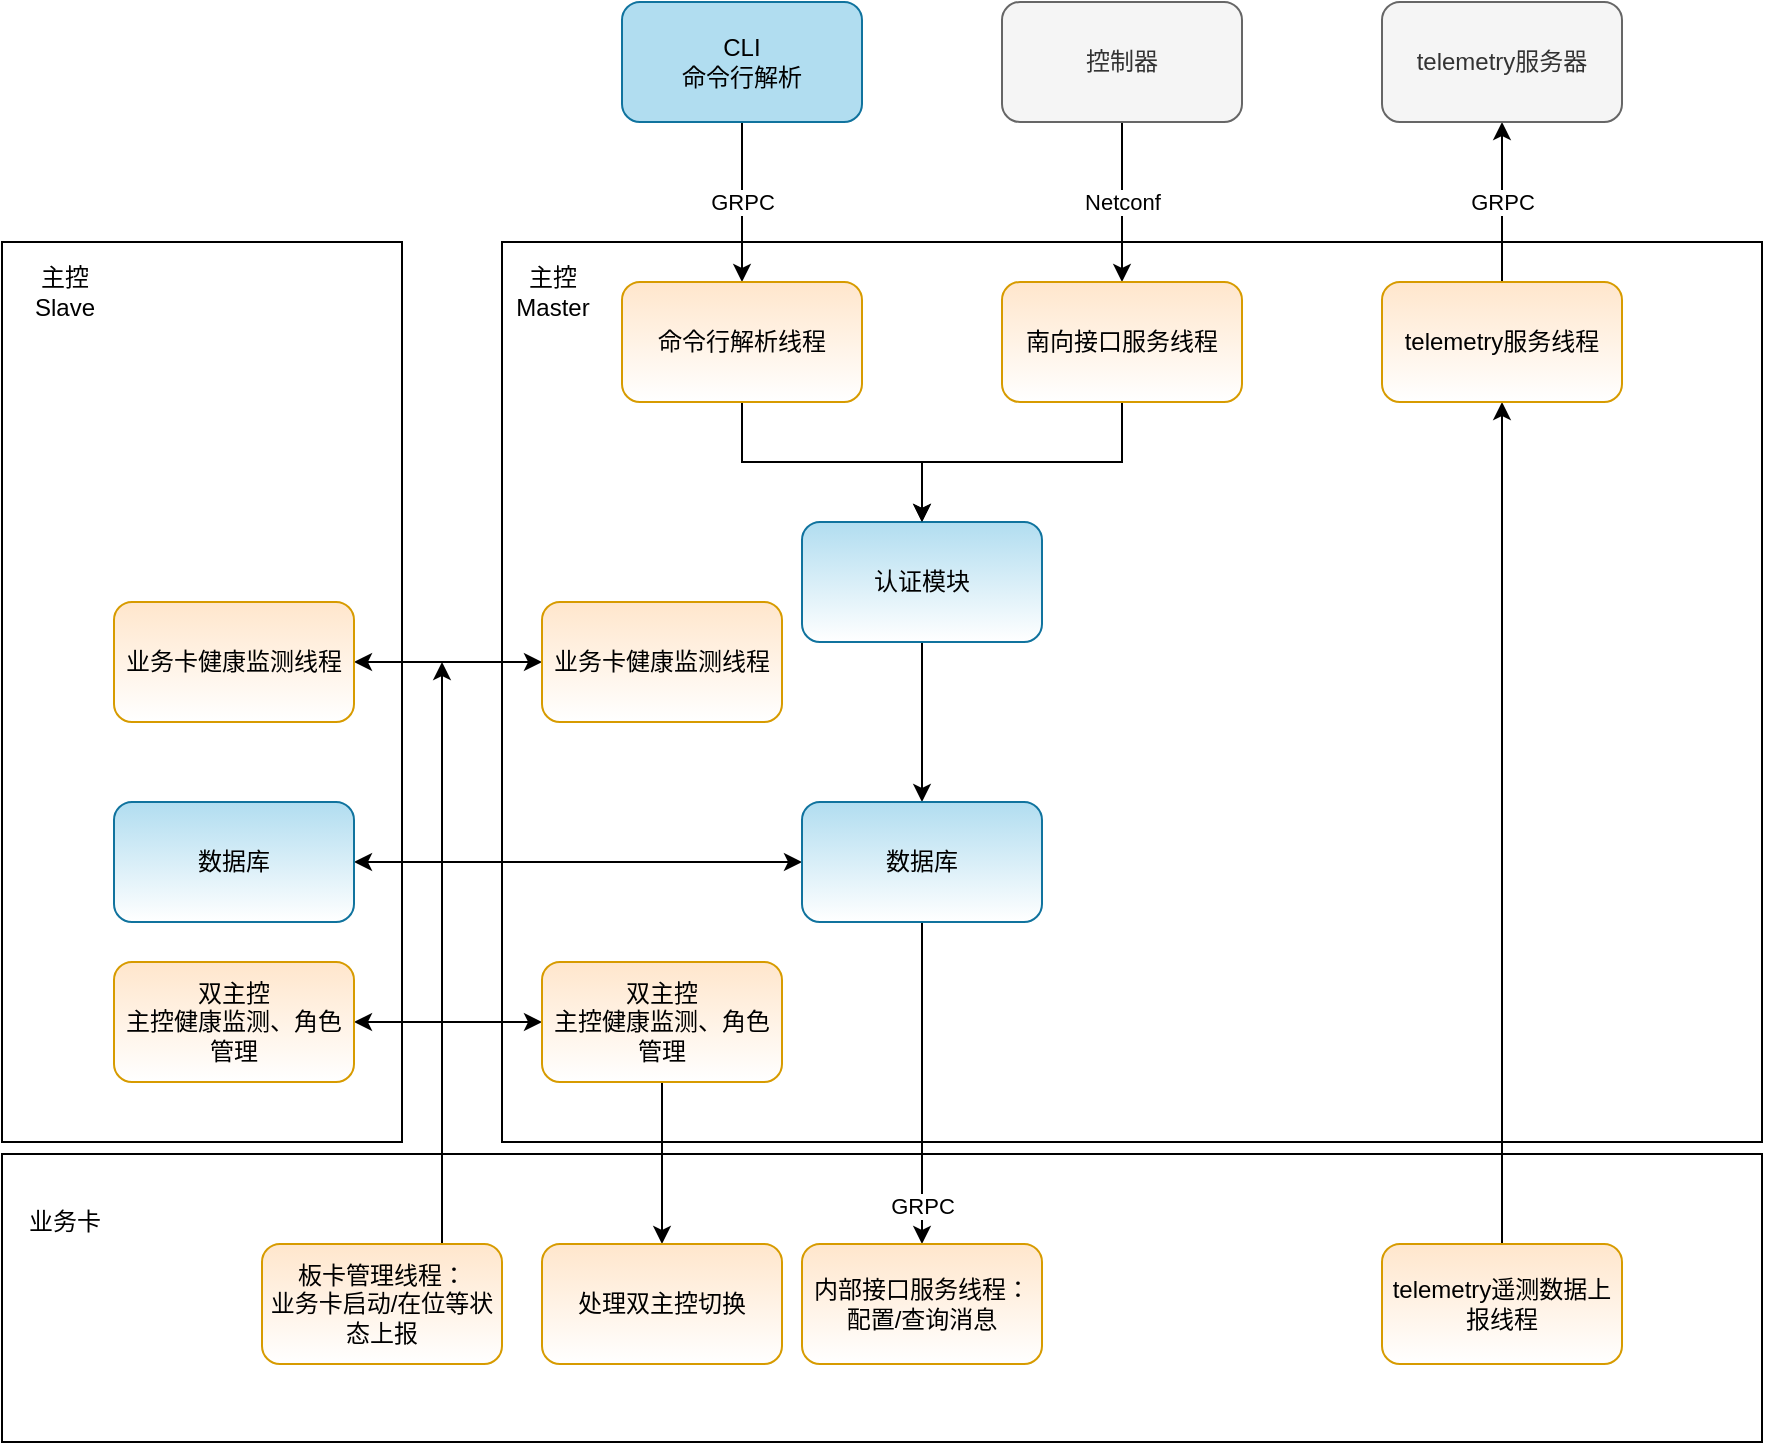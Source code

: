<mxfile version="17.4.0" type="github">
  <diagram id="1uZ2yd3Yx_UAu7ar3mZM" name="第 1 页">
    <mxGraphModel dx="1738" dy="662" grid="1" gridSize="10" guides="1" tooltips="1" connect="1" arrows="1" fold="1" page="1" pageScale="1" pageWidth="827" pageHeight="1169" math="0" shadow="0">
      <root>
        <mxCell id="0" />
        <mxCell id="1" parent="0" />
        <mxCell id="3qCZ9DoCOaJCWC3Yh9Vv-4" value="" style="whiteSpace=wrap;html=1;gradientColor=#ffffff;" vertex="1" parent="1">
          <mxGeometry x="-140" y="756" width="880" height="144" as="geometry" />
        </mxCell>
        <mxCell id="3qCZ9DoCOaJCWC3Yh9Vv-5" value="" style="whiteSpace=wrap;html=1;gradientColor=#ffffff;" vertex="1" parent="1">
          <mxGeometry x="-140" y="300" width="200" height="450" as="geometry" />
        </mxCell>
        <mxCell id="3qCZ9DoCOaJCWC3Yh9Vv-6" value="" style="whiteSpace=wrap;html=1;gradientColor=#ffffff;" vertex="1" parent="1">
          <mxGeometry x="110" y="300" width="630" height="450" as="geometry" />
        </mxCell>
        <mxCell id="3qCZ9DoCOaJCWC3Yh9Vv-7" value="GRPC" style="edgeStyle=orthogonalEdgeStyle;rounded=0;orthogonalLoop=1;jettySize=auto;html=1;startArrow=none;startFill=0;endArrow=classic;endFill=1;" edge="1" parent="1" source="3qCZ9DoCOaJCWC3Yh9Vv-8" target="3qCZ9DoCOaJCWC3Yh9Vv-10">
          <mxGeometry relative="1" as="geometry" />
        </mxCell>
        <mxCell id="3qCZ9DoCOaJCWC3Yh9Vv-8" value="CLI&lt;br&gt;命令行解析" style="rounded=1;whiteSpace=wrap;html=1;fillColor=#b1ddf0;strokeColor=#10739e;" vertex="1" parent="1">
          <mxGeometry x="170" y="180" width="120" height="60" as="geometry" />
        </mxCell>
        <mxCell id="3qCZ9DoCOaJCWC3Yh9Vv-9" value="" style="edgeStyle=orthogonalEdgeStyle;rounded=0;orthogonalLoop=1;jettySize=auto;html=1;startArrow=none;startFill=0;endArrow=classic;endFill=1;" edge="1" parent="1" source="3qCZ9DoCOaJCWC3Yh9Vv-10" target="3qCZ9DoCOaJCWC3Yh9Vv-12">
          <mxGeometry relative="1" as="geometry" />
        </mxCell>
        <mxCell id="3qCZ9DoCOaJCWC3Yh9Vv-10" value="命令行解析线程" style="rounded=1;whiteSpace=wrap;html=1;fillColor=#ffe6cc;strokeColor=#d79b00;gradientColor=#ffffff;" vertex="1" parent="1">
          <mxGeometry x="170" y="320" width="120" height="60" as="geometry" />
        </mxCell>
        <mxCell id="3qCZ9DoCOaJCWC3Yh9Vv-11" value="" style="edgeStyle=orthogonalEdgeStyle;rounded=0;orthogonalLoop=1;jettySize=auto;html=1;startArrow=none;startFill=0;endArrow=classic;endFill=1;" edge="1" parent="1" source="3qCZ9DoCOaJCWC3Yh9Vv-12" target="3qCZ9DoCOaJCWC3Yh9Vv-16">
          <mxGeometry relative="1" as="geometry" />
        </mxCell>
        <mxCell id="3qCZ9DoCOaJCWC3Yh9Vv-12" value="认证模块" style="rounded=1;whiteSpace=wrap;html=1;fillColor=#b1ddf0;strokeColor=#10739e;gradientColor=#ffffff;" vertex="1" parent="1">
          <mxGeometry x="260" y="440" width="120" height="60" as="geometry" />
        </mxCell>
        <mxCell id="3qCZ9DoCOaJCWC3Yh9Vv-13" value="" style="edgeStyle=orthogonalEdgeStyle;rounded=0;orthogonalLoop=1;jettySize=auto;html=1;startArrow=classic;startFill=1;endArrow=classic;endFill=1;" edge="1" parent="1" source="3qCZ9DoCOaJCWC3Yh9Vv-16" target="3qCZ9DoCOaJCWC3Yh9Vv-17">
          <mxGeometry relative="1" as="geometry" />
        </mxCell>
        <mxCell id="3qCZ9DoCOaJCWC3Yh9Vv-14" value="" style="edgeStyle=orthogonalEdgeStyle;rounded=0;orthogonalLoop=1;jettySize=auto;html=1;startArrow=none;startFill=0;endArrow=classic;endFill=1;entryX=0.5;entryY=0;entryDx=0;entryDy=0;" edge="1" parent="1" source="3qCZ9DoCOaJCWC3Yh9Vv-16" target="3qCZ9DoCOaJCWC3Yh9Vv-37">
          <mxGeometry relative="1" as="geometry">
            <mxPoint x="320" y="720" as="targetPoint" />
          </mxGeometry>
        </mxCell>
        <mxCell id="3qCZ9DoCOaJCWC3Yh9Vv-15" value="GRPC" style="edgeLabel;html=1;align=center;verticalAlign=middle;resizable=0;points=[];" vertex="1" connectable="0" parent="3qCZ9DoCOaJCWC3Yh9Vv-14">
          <mxGeometry x="0.757" relative="1" as="geometry">
            <mxPoint as="offset" />
          </mxGeometry>
        </mxCell>
        <mxCell id="3qCZ9DoCOaJCWC3Yh9Vv-16" value="数据库" style="rounded=1;whiteSpace=wrap;html=1;fillColor=#b1ddf0;strokeColor=#10739e;gradientColor=#ffffff;" vertex="1" parent="1">
          <mxGeometry x="260" y="580" width="120" height="60" as="geometry" />
        </mxCell>
        <mxCell id="3qCZ9DoCOaJCWC3Yh9Vv-17" value="数据库" style="rounded=1;whiteSpace=wrap;html=1;fillColor=#b1ddf0;strokeColor=#10739e;gradientColor=#ffffff;" vertex="1" parent="1">
          <mxGeometry x="-84" y="580" width="120" height="60" as="geometry" />
        </mxCell>
        <mxCell id="3qCZ9DoCOaJCWC3Yh9Vv-18" value="Netconf" style="edgeStyle=orthogonalEdgeStyle;rounded=0;orthogonalLoop=1;jettySize=auto;html=1;startArrow=none;startFill=0;" edge="1" parent="1" source="3qCZ9DoCOaJCWC3Yh9Vv-19" target="3qCZ9DoCOaJCWC3Yh9Vv-21">
          <mxGeometry relative="1" as="geometry">
            <Array as="points">
              <mxPoint x="420" y="280" />
              <mxPoint x="420" y="280" />
            </Array>
          </mxGeometry>
        </mxCell>
        <mxCell id="3qCZ9DoCOaJCWC3Yh9Vv-19" value="控制器" style="rounded=1;whiteSpace=wrap;html=1;fillColor=#f5f5f5;strokeColor=#666666;fontColor=#333333;" vertex="1" parent="1">
          <mxGeometry x="360" y="180" width="120" height="60" as="geometry" />
        </mxCell>
        <mxCell id="3qCZ9DoCOaJCWC3Yh9Vv-20" style="edgeStyle=orthogonalEdgeStyle;rounded=0;orthogonalLoop=1;jettySize=auto;html=1;exitX=0.5;exitY=1;exitDx=0;exitDy=0;entryX=0.5;entryY=0;entryDx=0;entryDy=0;startArrow=none;startFill=0;endArrow=classic;endFill=1;" edge="1" parent="1" source="3qCZ9DoCOaJCWC3Yh9Vv-21" target="3qCZ9DoCOaJCWC3Yh9Vv-12">
          <mxGeometry relative="1" as="geometry" />
        </mxCell>
        <mxCell id="3qCZ9DoCOaJCWC3Yh9Vv-21" value="南向接口服务线程" style="rounded=1;whiteSpace=wrap;html=1;fillColor=#ffe6cc;strokeColor=#d79b00;gradientColor=#ffffff;" vertex="1" parent="1">
          <mxGeometry x="360" y="320" width="120" height="60" as="geometry" />
        </mxCell>
        <mxCell id="3qCZ9DoCOaJCWC3Yh9Vv-22" value="GRPC" style="edgeStyle=orthogonalEdgeStyle;rounded=0;orthogonalLoop=1;jettySize=auto;html=1;startArrow=classic;startFill=1;endArrow=none;endFill=0;" edge="1" parent="1" source="3qCZ9DoCOaJCWC3Yh9Vv-23" target="3qCZ9DoCOaJCWC3Yh9Vv-25">
          <mxGeometry relative="1" as="geometry" />
        </mxCell>
        <mxCell id="3qCZ9DoCOaJCWC3Yh9Vv-23" value="telemetry服务器" style="rounded=1;whiteSpace=wrap;html=1;fillColor=#f5f5f5;strokeColor=#666666;fontColor=#333333;" vertex="1" parent="1">
          <mxGeometry x="550" y="180" width="120" height="60" as="geometry" />
        </mxCell>
        <mxCell id="3qCZ9DoCOaJCWC3Yh9Vv-24" value="" style="edgeStyle=orthogonalEdgeStyle;rounded=0;orthogonalLoop=1;jettySize=auto;html=1;startArrow=classic;startFill=1;endArrow=none;endFill=0;" edge="1" parent="1" source="3qCZ9DoCOaJCWC3Yh9Vv-25" target="3qCZ9DoCOaJCWC3Yh9Vv-26">
          <mxGeometry relative="1" as="geometry" />
        </mxCell>
        <mxCell id="3qCZ9DoCOaJCWC3Yh9Vv-25" value="telemetry服务线程" style="rounded=1;whiteSpace=wrap;html=1;fillColor=#ffe6cc;strokeColor=#d79b00;gradientColor=#ffffff;" vertex="1" parent="1">
          <mxGeometry x="550" y="320" width="120" height="60" as="geometry" />
        </mxCell>
        <mxCell id="3qCZ9DoCOaJCWC3Yh9Vv-26" value="telemetry遥测数据上报线程" style="rounded=1;whiteSpace=wrap;html=1;fillColor=#ffe6cc;strokeColor=#d79b00;gradientColor=#ffffff;" vertex="1" parent="1">
          <mxGeometry x="550" y="801" width="120" height="60" as="geometry" />
        </mxCell>
        <mxCell id="3qCZ9DoCOaJCWC3Yh9Vv-27" value="" style="edgeStyle=elbowEdgeStyle;rounded=0;orthogonalLoop=1;jettySize=auto;html=1;startArrow=classic;startFill=1;endArrow=classic;endFill=1;" edge="1" parent="1" source="3qCZ9DoCOaJCWC3Yh9Vv-28" target="3qCZ9DoCOaJCWC3Yh9Vv-29">
          <mxGeometry relative="1" as="geometry" />
        </mxCell>
        <mxCell id="3qCZ9DoCOaJCWC3Yh9Vv-28" value="业务卡健康监测线程" style="rounded=1;whiteSpace=wrap;html=1;fillColor=#ffe6cc;strokeColor=#d79b00;gradientColor=#ffffff;" vertex="1" parent="1">
          <mxGeometry x="130" y="480" width="120" height="60" as="geometry" />
        </mxCell>
        <mxCell id="3qCZ9DoCOaJCWC3Yh9Vv-29" value="业务卡健康监测线程" style="rounded=1;whiteSpace=wrap;html=1;fillColor=#ffe6cc;strokeColor=#d79b00;gradientColor=#ffffff;" vertex="1" parent="1">
          <mxGeometry x="-84" y="480" width="120" height="60" as="geometry" />
        </mxCell>
        <mxCell id="3qCZ9DoCOaJCWC3Yh9Vv-30" value="主控&lt;br&gt;Master" style="text;html=1;resizable=0;autosize=1;align=center;verticalAlign=middle;points=[];fillColor=none;strokeColor=none;rounded=0;" vertex="1" parent="1">
          <mxGeometry x="110" y="310" width="50" height="30" as="geometry" />
        </mxCell>
        <mxCell id="3qCZ9DoCOaJCWC3Yh9Vv-31" value="" style="edgeStyle=orthogonalEdgeStyle;rounded=0;orthogonalLoop=1;jettySize=auto;html=1;startArrow=classic;startFill=1;endArrow=classic;endFill=1;" edge="1" parent="1" source="3qCZ9DoCOaJCWC3Yh9Vv-33" target="3qCZ9DoCOaJCWC3Yh9Vv-35">
          <mxGeometry relative="1" as="geometry" />
        </mxCell>
        <mxCell id="3qCZ9DoCOaJCWC3Yh9Vv-32" value="" style="edgeStyle=orthogonalEdgeStyle;rounded=0;orthogonalLoop=1;jettySize=auto;html=1;startArrow=none;startFill=0;endArrow=classic;endFill=1;" edge="1" parent="1" source="3qCZ9DoCOaJCWC3Yh9Vv-33" target="3qCZ9DoCOaJCWC3Yh9Vv-34">
          <mxGeometry relative="1" as="geometry" />
        </mxCell>
        <mxCell id="3qCZ9DoCOaJCWC3Yh9Vv-33" value="双主控&lt;br&gt;主控健康监测、角色管理" style="rounded=1;whiteSpace=wrap;html=1;fillColor=#ffe6cc;strokeColor=#d79b00;gradientColor=#ffffff;" vertex="1" parent="1">
          <mxGeometry x="130" y="660" width="120" height="60" as="geometry" />
        </mxCell>
        <mxCell id="3qCZ9DoCOaJCWC3Yh9Vv-34" value="处理双主控切换" style="rounded=1;whiteSpace=wrap;html=1;fillColor=#ffe6cc;strokeColor=#d79b00;gradientColor=#ffffff;" vertex="1" parent="1">
          <mxGeometry x="130" y="801" width="120" height="60" as="geometry" />
        </mxCell>
        <mxCell id="3qCZ9DoCOaJCWC3Yh9Vv-35" value="双主控&lt;br&gt;主控健康监测、角色管理" style="rounded=1;whiteSpace=wrap;html=1;fillColor=#ffe6cc;strokeColor=#d79b00;gradientColor=#ffffff;" vertex="1" parent="1">
          <mxGeometry x="-84" y="660" width="120" height="60" as="geometry" />
        </mxCell>
        <mxCell id="3qCZ9DoCOaJCWC3Yh9Vv-36" value="主控&lt;br&gt;Slave" style="text;html=1;resizable=0;autosize=1;align=center;verticalAlign=middle;points=[];fillColor=none;strokeColor=none;rounded=0;" vertex="1" parent="1">
          <mxGeometry x="-134" y="310" width="50" height="30" as="geometry" />
        </mxCell>
        <mxCell id="3qCZ9DoCOaJCWC3Yh9Vv-37" value="内部接口服务线程：&lt;br&gt;配置/查询消息" style="rounded=1;whiteSpace=wrap;html=1;fillColor=#ffe6cc;strokeColor=#d79b00;gradientColor=#ffffff;" vertex="1" parent="1">
          <mxGeometry x="260" y="801" width="120" height="60" as="geometry" />
        </mxCell>
        <mxCell id="3qCZ9DoCOaJCWC3Yh9Vv-38" value="业务卡" style="text;html=1;resizable=0;autosize=1;align=center;verticalAlign=middle;points=[];fillColor=none;strokeColor=none;rounded=0;" vertex="1" parent="1">
          <mxGeometry x="-134" y="780" width="50" height="20" as="geometry" />
        </mxCell>
        <mxCell id="3qCZ9DoCOaJCWC3Yh9Vv-39" style="edgeStyle=orthogonalEdgeStyle;rounded=0;orthogonalLoop=1;jettySize=auto;elbow=vertical;html=1;exitX=0.75;exitY=0;exitDx=0;exitDy=0;startArrow=none;startFill=0;endArrow=classic;endFill=1;" edge="1" parent="1" source="3qCZ9DoCOaJCWC3Yh9Vv-40">
          <mxGeometry relative="1" as="geometry">
            <mxPoint x="80" y="510" as="targetPoint" />
          </mxGeometry>
        </mxCell>
        <mxCell id="3qCZ9DoCOaJCWC3Yh9Vv-40" value="板卡管理线程：&lt;br&gt;业务卡启动/在位等状态上报" style="rounded=1;whiteSpace=wrap;html=1;fillColor=#ffe6cc;strokeColor=#d79b00;gradientColor=#ffffff;" vertex="1" parent="1">
          <mxGeometry x="-10" y="801" width="120" height="60" as="geometry" />
        </mxCell>
      </root>
    </mxGraphModel>
  </diagram>
</mxfile>

